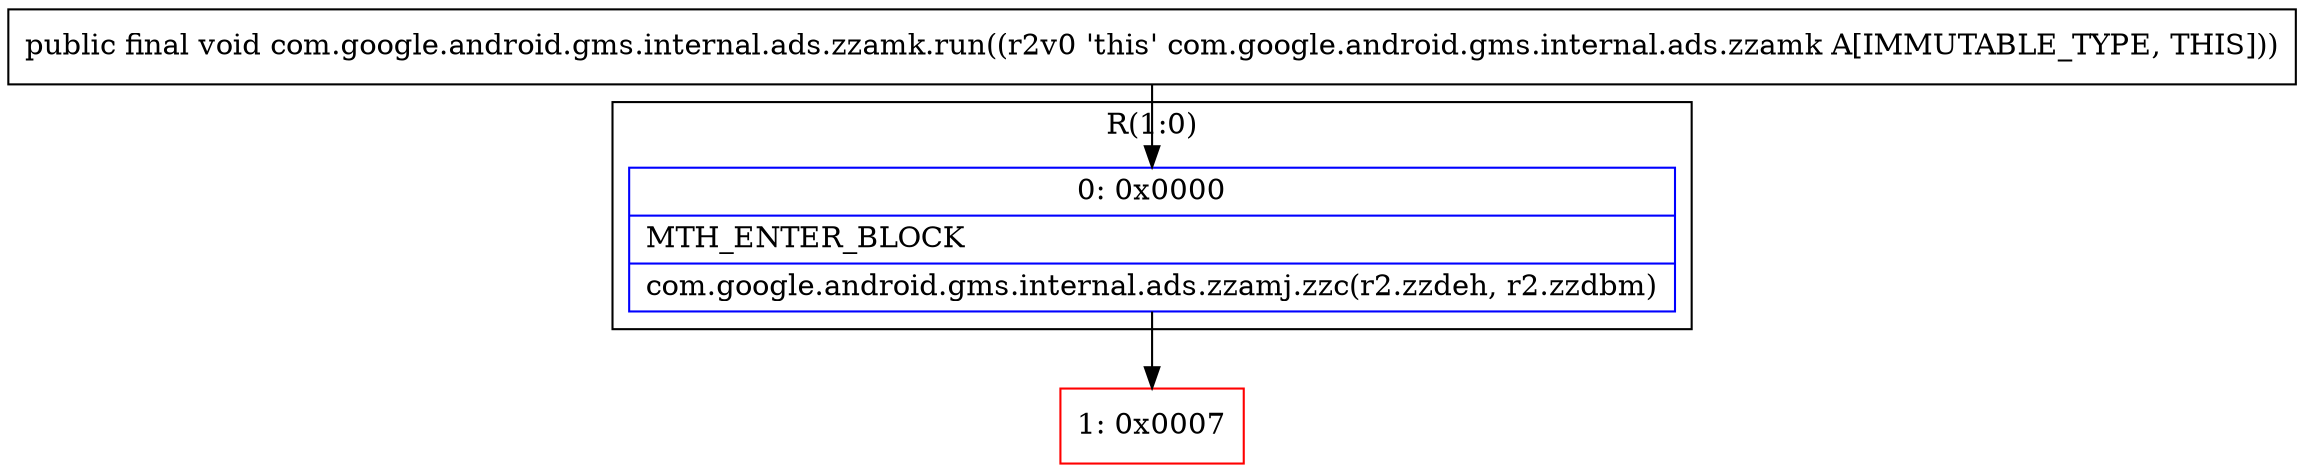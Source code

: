 digraph "CFG forcom.google.android.gms.internal.ads.zzamk.run()V" {
subgraph cluster_Region_1068955699 {
label = "R(1:0)";
node [shape=record,color=blue];
Node_0 [shape=record,label="{0\:\ 0x0000|MTH_ENTER_BLOCK\l|com.google.android.gms.internal.ads.zzamj.zzc(r2.zzdeh, r2.zzdbm)\l}"];
}
Node_1 [shape=record,color=red,label="{1\:\ 0x0007}"];
MethodNode[shape=record,label="{public final void com.google.android.gms.internal.ads.zzamk.run((r2v0 'this' com.google.android.gms.internal.ads.zzamk A[IMMUTABLE_TYPE, THIS])) }"];
MethodNode -> Node_0;
Node_0 -> Node_1;
}

